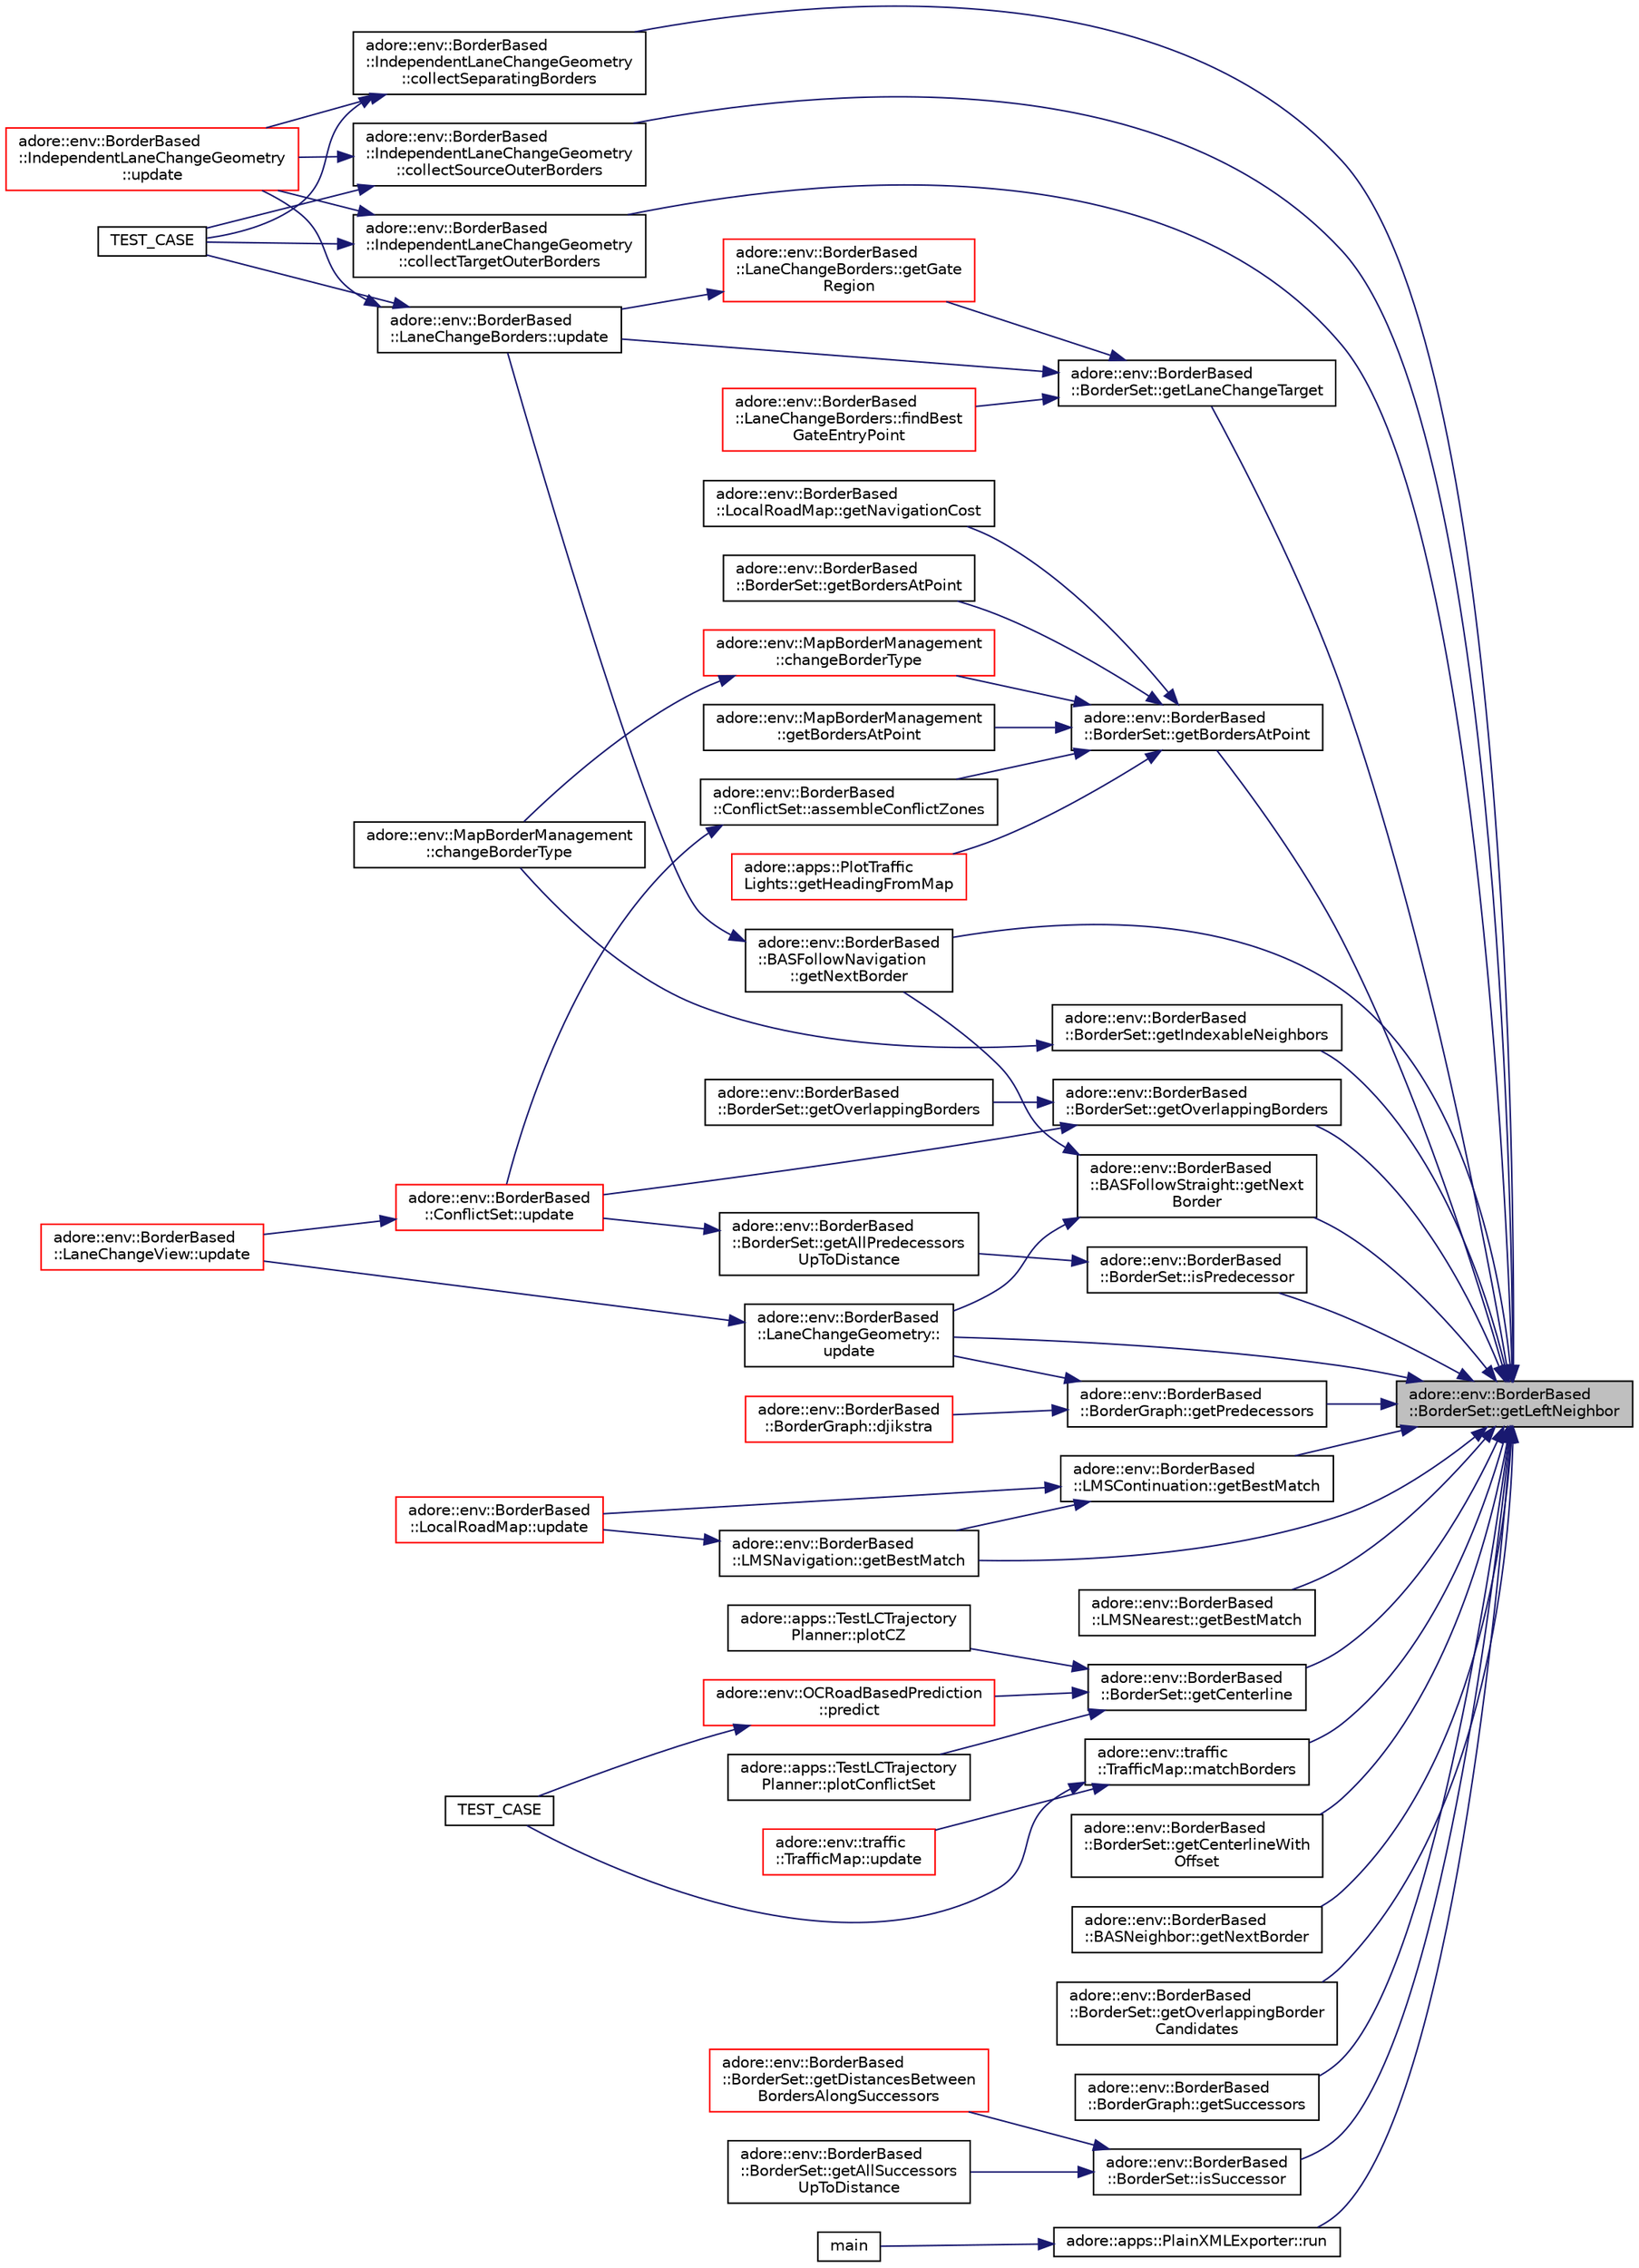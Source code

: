 digraph "adore::env::BorderBased::BorderSet::getLeftNeighbor"
{
 // LATEX_PDF_SIZE
  edge [fontname="Helvetica",fontsize="10",labelfontname="Helvetica",labelfontsize="10"];
  node [fontname="Helvetica",fontsize="10",shape=record];
  rankdir="RL";
  Node1 [label="adore::env::BorderBased\l::BorderSet::getLeftNeighbor",height=0.2,width=0.4,color="black", fillcolor="grey75", style="filled", fontcolor="black",tooltip="Get left neighbor of a border."];
  Node1 -> Node2 [dir="back",color="midnightblue",fontsize="10",style="solid",fontname="Helvetica"];
  Node2 [label="adore::env::BorderBased\l::IndependentLaneChangeGeometry\l::collectSeparatingBorders",height=0.2,width=0.4,color="black", fillcolor="white", style="filled",URL="$classadore_1_1env_1_1BorderBased_1_1IndependentLaneChangeGeometry.html#a7713e6bca86dbc98e370e6abe0bce5f8",tooltip="collects points describing the inner, separating border The separating borders are defined as a seque..."];
  Node2 -> Node3 [dir="back",color="midnightblue",fontsize="10",style="solid",fontname="Helvetica"];
  Node3 [label="TEST_CASE",height=0.2,width=0.4,color="black", fillcolor="white", style="filled",URL="$test__independentlanechangegeometry_8cpp.html#aa56a0bce9f9e760f59ceea11ad085348",tooltip=" "];
  Node2 -> Node4 [dir="back",color="midnightblue",fontsize="10",style="solid",fontname="Helvetica"];
  Node4 [label="adore::env::BorderBased\l::IndependentLaneChangeGeometry\l::update",height=0.2,width=0.4,color="red", fillcolor="white", style="filled",URL="$classadore_1_1env_1_1BorderBased_1_1IndependentLaneChangeGeometry.html#a821bde3f11a80bca977616edaff33587",tooltip="constructs a lane change geometry if a gate is available"];
  Node1 -> Node8 [dir="back",color="midnightblue",fontsize="10",style="solid",fontname="Helvetica"];
  Node8 [label="adore::env::BorderBased\l::IndependentLaneChangeGeometry\l::collectSourceOuterBorders",height=0.2,width=0.4,color="black", fillcolor="white", style="filled",URL="$classadore_1_1env_1_1BorderBased_1_1IndependentLaneChangeGeometry.html#ac25df1df647c1078f125c16a8fa47d0d",tooltip="collects points describing the source-side outer border"];
  Node8 -> Node3 [dir="back",color="midnightblue",fontsize="10",style="solid",fontname="Helvetica"];
  Node8 -> Node4 [dir="back",color="midnightblue",fontsize="10",style="solid",fontname="Helvetica"];
  Node1 -> Node9 [dir="back",color="midnightblue",fontsize="10",style="solid",fontname="Helvetica"];
  Node9 [label="adore::env::BorderBased\l::IndependentLaneChangeGeometry\l::collectTargetOuterBorders",height=0.2,width=0.4,color="black", fillcolor="white", style="filled",URL="$classadore_1_1env_1_1BorderBased_1_1IndependentLaneChangeGeometry.html#ab8968d80018282d9f06c57ac0864725a",tooltip="collects points describing the target-side outer border"];
  Node9 -> Node3 [dir="back",color="midnightblue",fontsize="10",style="solid",fontname="Helvetica"];
  Node9 -> Node4 [dir="back",color="midnightblue",fontsize="10",style="solid",fontname="Helvetica"];
  Node1 -> Node10 [dir="back",color="midnightblue",fontsize="10",style="solid",fontname="Helvetica"];
  Node10 [label="adore::env::BorderBased\l::LMSContinuation::getBestMatch",height=0.2,width=0.4,color="black", fillcolor="white", style="filled",URL="$classadore_1_1env_1_1BorderBased_1_1LMSContinuation.html#a94caf4e32d1b28b886702fb9a0c2c1cc",tooltip=" "];
  Node10 -> Node11 [dir="back",color="midnightblue",fontsize="10",style="solid",fontname="Helvetica"];
  Node11 [label="adore::env::BorderBased\l::LMSNavigation::getBestMatch",height=0.2,width=0.4,color="black", fillcolor="white", style="filled",URL="$classadore_1_1env_1_1BorderBased_1_1LMSNavigation.html#a95c3eb5fcebeba3313de7bc0745fa8fc",tooltip=" "];
  Node11 -> Node12 [dir="back",color="midnightblue",fontsize="10",style="solid",fontname="Helvetica"];
  Node12 [label="adore::env::BorderBased\l::LocalRoadMap::update",height=0.2,width=0.4,color="red", fillcolor="white", style="filled",URL="$classadore_1_1env_1_1BorderBased_1_1LocalRoadMap.html#a1c5abe938454e1534e406cce82b8c452",tooltip="update the local road map"];
  Node10 -> Node12 [dir="back",color="midnightblue",fontsize="10",style="solid",fontname="Helvetica"];
  Node1 -> Node11 [dir="back",color="midnightblue",fontsize="10",style="solid",fontname="Helvetica"];
  Node1 -> Node24 [dir="back",color="midnightblue",fontsize="10",style="solid",fontname="Helvetica"];
  Node24 [label="adore::env::BorderBased\l::LMSNearest::getBestMatch",height=0.2,width=0.4,color="black", fillcolor="white", style="filled",URL="$classadore_1_1env_1_1BorderBased_1_1LMSNearest.html#afd12d3650e35a24bb5d42447a7a9de1b",tooltip=" "];
  Node1 -> Node25 [dir="back",color="midnightblue",fontsize="10",style="solid",fontname="Helvetica"];
  Node25 [label="adore::env::BorderBased\l::BorderSet::getBordersAtPoint",height=0.2,width=0.4,color="black", fillcolor="white", style="filled",URL="$classadore_1_1env_1_1BorderBased_1_1BorderSet.html#a3a3da6cfdee8aa6e003079f7f53186b6",tooltip="get all borders at the given point"];
  Node25 -> Node26 [dir="back",color="midnightblue",fontsize="10",style="solid",fontname="Helvetica"];
  Node26 [label="adore::env::BorderBased\l::ConflictSet::assembleConflictZones",height=0.2,width=0.4,color="black", fillcolor="white", style="filled",URL="$classadore_1_1env_1_1BorderBased_1_1ConflictSet.html#a0ccefac65a9dcd4137c9643bc9ce5c4d",tooltip=" "];
  Node26 -> Node27 [dir="back",color="midnightblue",fontsize="10",style="solid",fontname="Helvetica"];
  Node27 [label="adore::env::BorderBased\l::ConflictSet::update",height=0.2,width=0.4,color="red", fillcolor="white", style="filled",URL="$classadore_1_1env_1_1BorderBased_1_1ConflictSet.html#a94cb06c4ec33f8bcb6fad237cd01a15d",tooltip=" "];
  Node27 -> Node29 [dir="back",color="midnightblue",fontsize="10",style="solid",fontname="Helvetica"];
  Node29 [label="adore::env::BorderBased\l::LaneChangeView::update",height=0.2,width=0.4,color="red", fillcolor="white", style="filled",URL="$classadore_1_1env_1_1BorderBased_1_1LaneChangeView.html#a83432efdfec3bb90153ec1c4ce9bcee9",tooltip="Update the LaneChangeView."];
  Node25 -> Node30 [dir="back",color="midnightblue",fontsize="10",style="solid",fontname="Helvetica"];
  Node30 [label="adore::env::MapBorderManagement\l::changeBorderType",height=0.2,width=0.4,color="red", fillcolor="white", style="filled",URL="$classadore_1_1env_1_1MapBorderManagement.html#a898cbcb7d2f6cc756a3cc17d62aafc79",tooltip="change border type of border at exactly the given position"];
  Node30 -> Node31 [dir="back",color="midnightblue",fontsize="10",style="solid",fontname="Helvetica"];
  Node31 [label="adore::env::MapBorderManagement\l::changeBorderType",height=0.2,width=0.4,color="black", fillcolor="white", style="filled",URL="$classadore_1_1env_1_1MapBorderManagement.html#abeff1a09f45801fbc4982f6b3e8d3b20",tooltip="change border type based on BorderTypeChangeProfile struct"];
  Node25 -> Node35 [dir="back",color="midnightblue",fontsize="10",style="solid",fontname="Helvetica"];
  Node35 [label="adore::env::BorderBased\l::BorderSet::getBordersAtPoint",height=0.2,width=0.4,color="black", fillcolor="white", style="filled",URL="$classadore_1_1env_1_1BorderBased_1_1BorderSet.html#a61508e7317028151f4a85f6c56020a17",tooltip="overload for getBordersAtPoint"];
  Node25 -> Node36 [dir="back",color="midnightblue",fontsize="10",style="solid",fontname="Helvetica"];
  Node36 [label="adore::env::MapBorderManagement\l::getBordersAtPoint",height=0.2,width=0.4,color="black", fillcolor="white", style="filled",URL="$classadore_1_1env_1_1MapBorderManagement.html#a6a5e8a98eb003589d297408a64b6cb5d",tooltip="Get borders at given point."];
  Node25 -> Node37 [dir="back",color="midnightblue",fontsize="10",style="solid",fontname="Helvetica"];
  Node37 [label="adore::apps::PlotTraffic\lLights::getHeadingFromMap",height=0.2,width=0.4,color="red", fillcolor="white", style="filled",URL="$classadore_1_1apps_1_1PlotTrafficLights.html#adfb485a3bea5ee43f6a59f6042d27809",tooltip=" "];
  Node25 -> Node42 [dir="back",color="midnightblue",fontsize="10",style="solid",fontname="Helvetica"];
  Node42 [label="adore::env::BorderBased\l::LocalRoadMap::getNavigationCost",height=0.2,width=0.4,color="black", fillcolor="white", style="filled",URL="$classadore_1_1env_1_1BorderBased_1_1LocalRoadMap.html#aa445cec26c5d12705a272df4cfd01723",tooltip="Get the navigation cost for border on a certain point."];
  Node1 -> Node43 [dir="back",color="midnightblue",fontsize="10",style="solid",fontname="Helvetica"];
  Node43 [label="adore::env::BorderBased\l::BorderSet::getCenterline",height=0.2,width=0.4,color="black", fillcolor="white", style="filled",URL="$classadore_1_1env_1_1BorderBased_1_1BorderSet.html#a3874dcfb835640af45d3e95cb530826b",tooltip="get the linear piecewise description of the centerline:"];
  Node43 -> Node44 [dir="back",color="midnightblue",fontsize="10",style="solid",fontname="Helvetica"];
  Node44 [label="adore::apps::TestLCTrajectory\lPlanner::plotConflictSet",height=0.2,width=0.4,color="black", fillcolor="white", style="filled",URL="$classadore_1_1apps_1_1TestLCTrajectoryPlanner.html#a364f82eba5a19cd4bfeb95f7fd29cd7e",tooltip=" "];
  Node43 -> Node45 [dir="back",color="midnightblue",fontsize="10",style="solid",fontname="Helvetica"];
  Node45 [label="adore::apps::TestLCTrajectory\lPlanner::plotCZ",height=0.2,width=0.4,color="black", fillcolor="white", style="filled",URL="$classadore_1_1apps_1_1TestLCTrajectoryPlanner.html#a009d63a8cbbef7168d170df02c69d34d",tooltip=" "];
  Node43 -> Node46 [dir="back",color="midnightblue",fontsize="10",style="solid",fontname="Helvetica"];
  Node46 [label="adore::env::OCRoadBasedPrediction\l::predict",height=0.2,width=0.4,color="red", fillcolor="white", style="filled",URL="$classadore_1_1env_1_1OCRoadBasedPrediction.html#af6fda5b2a78669c5e19e222348665713",tooltip=" "];
  Node46 -> Node47 [dir="back",color="midnightblue",fontsize="10",style="solid",fontname="Helvetica"];
  Node47 [label="TEST_CASE",height=0.2,width=0.4,color="black", fillcolor="white", style="filled",URL="$test__ocroadbasedprediction_8cpp.html#a8a83239243952bcc807580ed96244f28",tooltip=" "];
  Node1 -> Node48 [dir="back",color="midnightblue",fontsize="10",style="solid",fontname="Helvetica"];
  Node48 [label="adore::env::BorderBased\l::BorderSet::getCenterlineWith\lOffset",height=0.2,width=0.4,color="black", fillcolor="white", style="filled",URL="$classadore_1_1env_1_1BorderBased_1_1BorderSet.html#a6f1b073b974fefca4939a2033f41a93d",tooltip="gets centerline between border and left neighbor"];
  Node1 -> Node49 [dir="back",color="midnightblue",fontsize="10",style="solid",fontname="Helvetica"];
  Node49 [label="adore::env::BorderBased\l::BorderSet::getIndexableNeighbors",height=0.2,width=0.4,color="black", fillcolor="white", style="filled",URL="$classadore_1_1env_1_1BorderBased_1_1BorderSet.html#af9ba7b5fa63d42f4c7a107b2bc163bca",tooltip="returns the given border and all parallel borders with a changeable type, ordered from leftmost to ri..."];
  Node49 -> Node31 [dir="back",color="midnightblue",fontsize="10",style="solid",fontname="Helvetica"];
  Node1 -> Node50 [dir="back",color="midnightblue",fontsize="10",style="solid",fontname="Helvetica"];
  Node50 [label="adore::env::BorderBased\l::BorderSet::getLaneChangeTarget",height=0.2,width=0.4,color="black", fillcolor="white", style="filled",URL="$classadore_1_1env_1_1BorderBased_1_1BorderSet.html#a700919ecaf9ca494242a44f5eb40a29b",tooltip="computes a pair of borders (left,right) suitable for lane-changing from given source lane"];
  Node50 -> Node51 [dir="back",color="midnightblue",fontsize="10",style="solid",fontname="Helvetica"];
  Node51 [label="adore::env::BorderBased\l::LaneChangeBorders::findBest\lGateEntryPoint",height=0.2,width=0.4,color="red", fillcolor="white", style="filled",URL="$classadore_1_1env_1_1BorderBased_1_1LaneChangeBorders.html#af25deccd020d724b840e83fcc0cd77a9",tooltip="computes the best gate entry point for a lane change Supply iterators for lists or vectors of Border*..."];
  Node50 -> Node53 [dir="back",color="midnightblue",fontsize="10",style="solid",fontname="Helvetica"];
  Node53 [label="adore::env::BorderBased\l::LaneChangeBorders::getGate\lRegion",height=0.2,width=0.4,color="red", fillcolor="white", style="filled",URL="$classadore_1_1env_1_1BorderBased_1_1LaneChangeBorders.html#a00acf7067a9281d0694b63d41ad62b69",tooltip="computes the gate region for a lane change Supply iterators for a list or vector of Border*,..."];
  Node53 -> Node55 [dir="back",color="midnightblue",fontsize="10",style="solid",fontname="Helvetica"];
  Node55 [label="adore::env::BorderBased\l::LaneChangeBorders::update",height=0.2,width=0.4,color="black", fillcolor="white", style="filled",URL="$classadore_1_1env_1_1BorderBased_1_1LaneChangeBorders.html#a324178919d6a3a2bea8dd4c04fc65cea",tooltip="collects all borders relevant for lane change view in object-variable vectors"];
  Node55 -> Node3 [dir="back",color="midnightblue",fontsize="10",style="solid",fontname="Helvetica"];
  Node55 -> Node4 [dir="back",color="midnightblue",fontsize="10",style="solid",fontname="Helvetica"];
  Node50 -> Node55 [dir="back",color="midnightblue",fontsize="10",style="solid",fontname="Helvetica"];
  Node1 -> Node56 [dir="back",color="midnightblue",fontsize="10",style="solid",fontname="Helvetica"];
  Node56 [label="adore::env::BorderBased\l::BASFollowStraight::getNext\lBorder",height=0.2,width=0.4,color="black", fillcolor="white", style="filled",URL="$classadore_1_1env_1_1BorderBased_1_1BASFollowStraight.html#a84602111513a391f491d175411a09083",tooltip="Get the next border."];
  Node56 -> Node57 [dir="back",color="midnightblue",fontsize="10",style="solid",fontname="Helvetica"];
  Node57 [label="adore::env::BorderBased\l::BASFollowNavigation\l::getNextBorder",height=0.2,width=0.4,color="black", fillcolor="white", style="filled",URL="$classadore_1_1env_1_1BorderBased_1_1BASFollowNavigation.html#a19152de0ccb0c37bb5f5a2edf5218961",tooltip="Get the next border."];
  Node57 -> Node55 [dir="back",color="midnightblue",fontsize="10",style="solid",fontname="Helvetica"];
  Node56 -> Node58 [dir="back",color="midnightblue",fontsize="10",style="solid",fontname="Helvetica"];
  Node58 [label="adore::env::BorderBased\l::LaneChangeGeometry::\lupdate",height=0.2,width=0.4,color="black", fillcolor="white", style="filled",URL="$classadore_1_1env_1_1BorderBased_1_1LaneChangeGeometry.html#ada2e1c0aa77292509de1dbdda55c5dc9",tooltip="update the road geometry"];
  Node58 -> Node29 [dir="back",color="midnightblue",fontsize="10",style="solid",fontname="Helvetica"];
  Node1 -> Node57 [dir="back",color="midnightblue",fontsize="10",style="solid",fontname="Helvetica"];
  Node1 -> Node59 [dir="back",color="midnightblue",fontsize="10",style="solid",fontname="Helvetica"];
  Node59 [label="adore::env::BorderBased\l::BASNeighbor::getNextBorder",height=0.2,width=0.4,color="black", fillcolor="white", style="filled",URL="$classadore_1_1env_1_1BorderBased_1_1BASNeighbor.html#a23b8906bb51f6ec1dd1058133db4fffd",tooltip="Get the next border."];
  Node1 -> Node60 [dir="back",color="midnightblue",fontsize="10",style="solid",fontname="Helvetica"];
  Node60 [label="adore::env::BorderBased\l::BorderSet::getOverlappingBorder\lCandidates",height=0.2,width=0.4,color="black", fillcolor="white", style="filled",URL="$classadore_1_1env_1_1BorderBased_1_1BorderSet.html#a250e4ae7154e1a8093d61d453242ad17",tooltip="efficient pre-search to determine candidates for border overlap"];
  Node1 -> Node61 [dir="back",color="midnightblue",fontsize="10",style="solid",fontname="Helvetica"];
  Node61 [label="adore::env::BorderBased\l::BorderSet::getOverlappingBorders",height=0.2,width=0.4,color="black", fillcolor="white", style="filled",URL="$classadore_1_1env_1_1BorderBased_1_1BorderSet.html#aaa9bcffa9dbd78e056bbdc3a73c3edae",tooltip="computes the set of borders, which overlap with base and are thus potential points of conflict"];
  Node61 -> Node62 [dir="back",color="midnightblue",fontsize="10",style="solid",fontname="Helvetica"];
  Node62 [label="adore::env::BorderBased\l::BorderSet::getOverlappingBorders",height=0.2,width=0.4,color="black", fillcolor="white", style="filled",URL="$classadore_1_1env_1_1BorderBased_1_1BorderSet.html#a8310d9e580d8bbe2b7c42d37da8f7386",tooltip="retrieves borders that overlap with given border"];
  Node61 -> Node27 [dir="back",color="midnightblue",fontsize="10",style="solid",fontname="Helvetica"];
  Node1 -> Node63 [dir="back",color="midnightblue",fontsize="10",style="solid",fontname="Helvetica"];
  Node63 [label="adore::env::BorderBased\l::BorderGraph::getPredecessors",height=0.2,width=0.4,color="black", fillcolor="white", style="filled",URL="$classadore_1_1env_1_1BorderBased_1_1BorderGraph.html#a0d904d7d08d77fb689b03f63a9c50672",tooltip=" "];
  Node63 -> Node64 [dir="back",color="midnightblue",fontsize="10",style="solid",fontname="Helvetica"];
  Node64 [label="adore::env::BorderBased\l::BorderGraph::djikstra",height=0.2,width=0.4,color="red", fillcolor="white", style="filled",URL="$classadore_1_1env_1_1BorderBased_1_1BorderGraph.html#a3d663d2bbcbe2b8e324e0a4b13cd6b6f",tooltip=" "];
  Node63 -> Node58 [dir="back",color="midnightblue",fontsize="10",style="solid",fontname="Helvetica"];
  Node1 -> Node68 [dir="back",color="midnightblue",fontsize="10",style="solid",fontname="Helvetica"];
  Node68 [label="adore::env::BorderBased\l::BorderGraph::getSuccessors",height=0.2,width=0.4,color="black", fillcolor="white", style="filled",URL="$classadore_1_1env_1_1BorderBased_1_1BorderGraph.html#a9c5c9285e23cb868cee2a2b26f3ac7a8",tooltip=" "];
  Node1 -> Node69 [dir="back",color="midnightblue",fontsize="10",style="solid",fontname="Helvetica"];
  Node69 [label="adore::env::BorderBased\l::BorderSet::isPredecessor",height=0.2,width=0.4,color="black", fillcolor="white", style="filled",URL="$classadore_1_1env_1_1BorderBased_1_1BorderSet.html#a0fc05f9ae15ed0653220677b7910a10f",tooltip="check whether potentialPredecessor is a predecessor of b"];
  Node69 -> Node70 [dir="back",color="midnightblue",fontsize="10",style="solid",fontname="Helvetica"];
  Node70 [label="adore::env::BorderBased\l::BorderSet::getAllPredecessors\lUpToDistance",height=0.2,width=0.4,color="black", fillcolor="white", style="filled",URL="$classadore_1_1env_1_1BorderBased_1_1BorderSet.html#a80b7117ab15f219ce54be64c71150022",tooltip="adds all predecessors existant in BorderSet for a given Border to the vector of borders"];
  Node70 -> Node27 [dir="back",color="midnightblue",fontsize="10",style="solid",fontname="Helvetica"];
  Node1 -> Node71 [dir="back",color="midnightblue",fontsize="10",style="solid",fontname="Helvetica"];
  Node71 [label="adore::env::BorderBased\l::BorderSet::isSuccessor",height=0.2,width=0.4,color="black", fillcolor="white", style="filled",URL="$classadore_1_1env_1_1BorderBased_1_1BorderSet.html#abab006662472f1539c78fe4c53a82af7",tooltip="check whether potentialSuccessor is a successor of b"];
  Node71 -> Node72 [dir="back",color="midnightblue",fontsize="10",style="solid",fontname="Helvetica"];
  Node72 [label="adore::env::BorderBased\l::BorderSet::getAllSuccessors\lUpToDistance",height=0.2,width=0.4,color="black", fillcolor="white", style="filled",URL="$classadore_1_1env_1_1BorderBased_1_1BorderSet.html#a6ef6135869360389cb578e91ab1d756f",tooltip="adds all successors existant in BorderSet for a given Border to the vector of borders"];
  Node71 -> Node73 [dir="back",color="midnightblue",fontsize="10",style="solid",fontname="Helvetica"];
  Node73 [label="adore::env::BorderBased\l::BorderSet::getDistancesBetween\lBordersAlongSuccessors",height=0.2,width=0.4,color="red", fillcolor="white", style="filled",URL="$classadore_1_1env_1_1BorderBased_1_1BorderSet.html#a6e5f07631d25c616de2e5b73781d78dd",tooltip="Get distances of all paths that are possible with a given subset of allowed borders between two borde..."];
  Node1 -> Node76 [dir="back",color="midnightblue",fontsize="10",style="solid",fontname="Helvetica"];
  Node76 [label="adore::env::traffic\l::TrafficMap::matchBorders",height=0.2,width=0.4,color="black", fillcolor="white", style="filled",URL="$classadore_1_1env_1_1traffic_1_1TrafficMap.html#aa5210545ab067b99b8f97d3500bc9e61",tooltip="Match traffic to borders."];
  Node76 -> Node47 [dir="back",color="midnightblue",fontsize="10",style="solid",fontname="Helvetica"];
  Node76 -> Node77 [dir="back",color="midnightblue",fontsize="10",style="solid",fontname="Helvetica"];
  Node77 [label="adore::env::traffic\l::TrafficMap::update",height=0.2,width=0.4,color="red", fillcolor="white", style="filled",URL="$classadore_1_1env_1_1traffic_1_1TrafficMap.html#a20192db128a9de37dd38eea74ef1bf77",tooltip="Update the TrafficMap."];
  Node1 -> Node78 [dir="back",color="midnightblue",fontsize="10",style="solid",fontname="Helvetica"];
  Node78 [label="adore::apps::PlainXMLExporter::run",height=0.2,width=0.4,color="black", fillcolor="white", style="filled",URL="$classadore_1_1apps_1_1PlainXMLExporter.html#acd64af468d0194ac614c575d91df877e",tooltip=" "];
  Node78 -> Node79 [dir="back",color="midnightblue",fontsize="10",style="solid",fontname="Helvetica"];
  Node79 [label="main",height=0.2,width=0.4,color="black", fillcolor="white", style="filled",URL="$plainxmlexporter_8cpp.html#a3c04138a5bfe5d72780bb7e82a18e627",tooltip=" "];
  Node1 -> Node58 [dir="back",color="midnightblue",fontsize="10",style="solid",fontname="Helvetica"];
}
